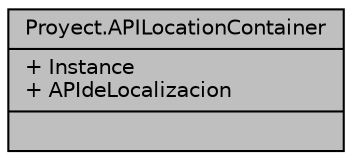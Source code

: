digraph "Proyect.APILocationContainer"
{
 // INTERACTIVE_SVG=YES
 // LATEX_PDF_SIZE
  edge [fontname="Helvetica",fontsize="10",labelfontname="Helvetica",labelfontsize="10"];
  node [fontname="Helvetica",fontsize="10",shape=record];
  Node1 [label="{Proyect.APILocationContainer\n|+ Instance\l+ APIdeLocalizacion\l|}",height=0.2,width=0.4,color="black", fillcolor="grey75", style="filled", fontcolor="black",tooltip="Contenedor de la instancia de la api de localizacion (clase singleton, solo hay una instancia)."];
}
